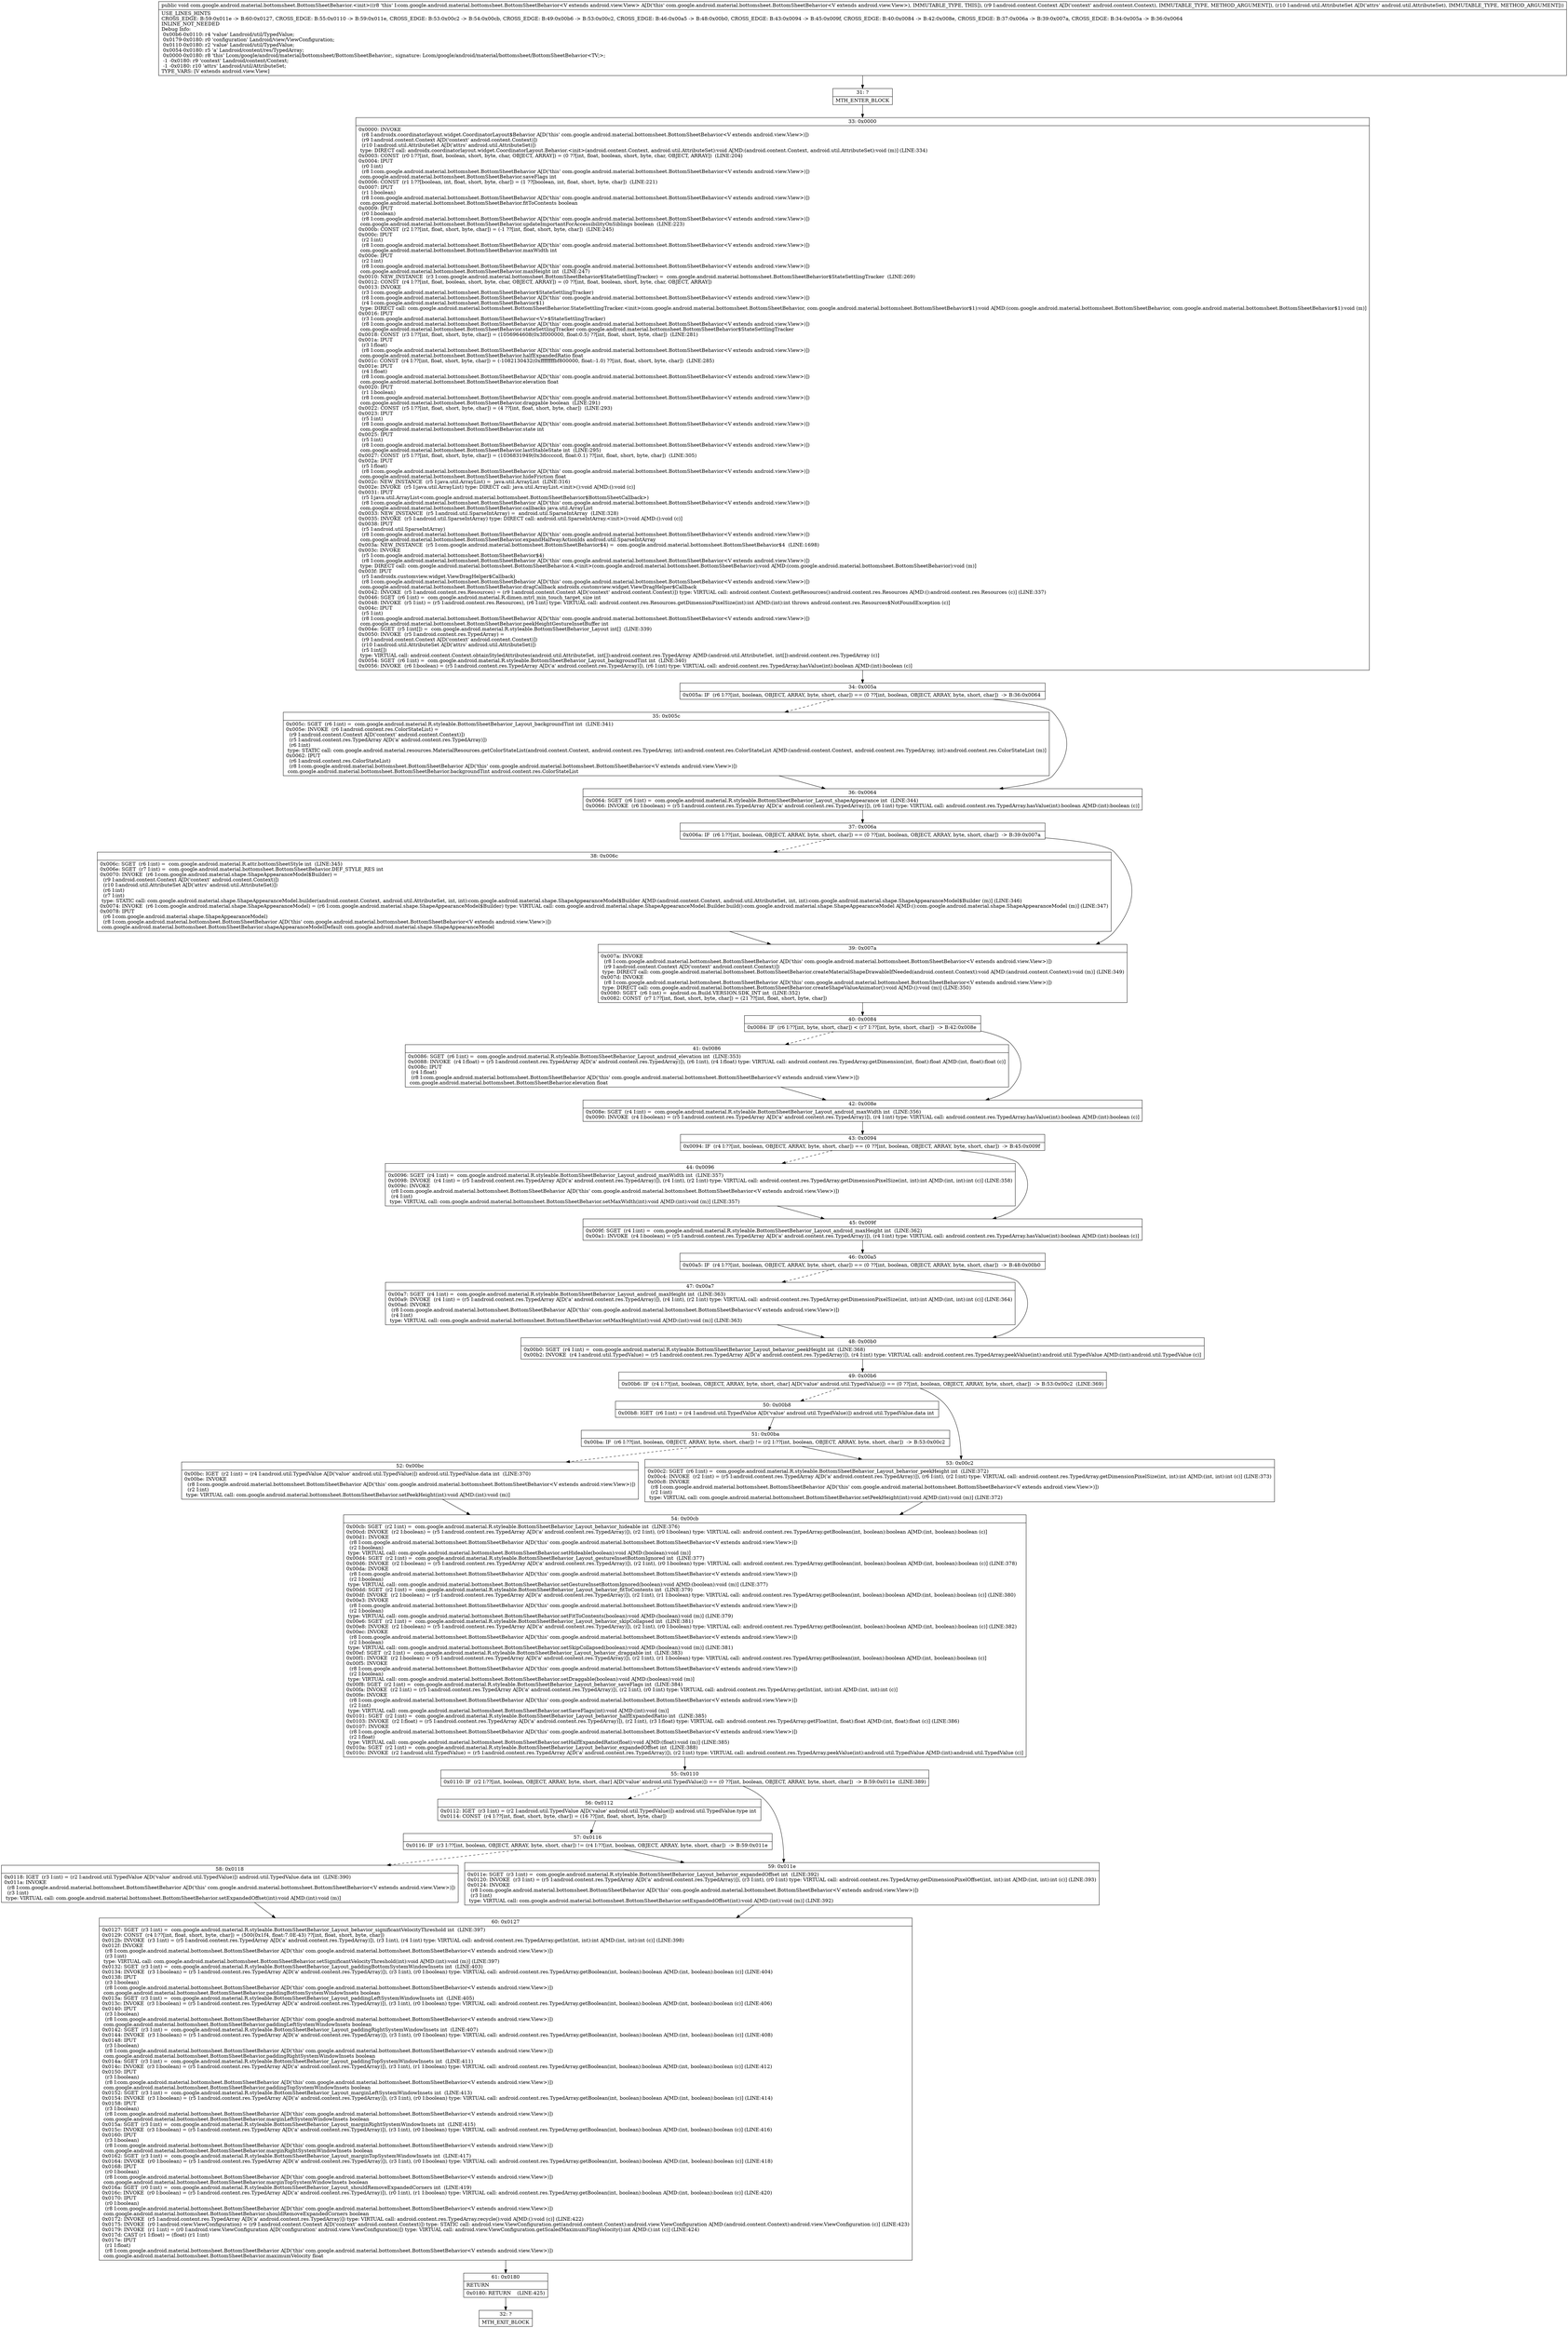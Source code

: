 digraph "CFG forcom.google.android.material.bottomsheet.BottomSheetBehavior.\<init\>(Landroid\/content\/Context;Landroid\/util\/AttributeSet;)V" {
Node_31 [shape=record,label="{31\:\ ?|MTH_ENTER_BLOCK\l}"];
Node_33 [shape=record,label="{33\:\ 0x0000|0x0000: INVOKE  \l  (r8 I:androidx.coordinatorlayout.widget.CoordinatorLayout$Behavior A[D('this' com.google.android.material.bottomsheet.BottomSheetBehavior\<V extends android.view.View\>)])\l  (r9 I:android.content.Context A[D('context' android.content.Context)])\l  (r10 I:android.util.AttributeSet A[D('attrs' android.util.AttributeSet)])\l type: DIRECT call: androidx.coordinatorlayout.widget.CoordinatorLayout.Behavior.\<init\>(android.content.Context, android.util.AttributeSet):void A[MD:(android.content.Context, android.util.AttributeSet):void (m)] (LINE:334)\l0x0003: CONST  (r0 I:??[int, float, boolean, short, byte, char, OBJECT, ARRAY]) = (0 ??[int, float, boolean, short, byte, char, OBJECT, ARRAY])  (LINE:204)\l0x0004: IPUT  \l  (r0 I:int)\l  (r8 I:com.google.android.material.bottomsheet.BottomSheetBehavior A[D('this' com.google.android.material.bottomsheet.BottomSheetBehavior\<V extends android.view.View\>)])\l com.google.android.material.bottomsheet.BottomSheetBehavior.saveFlags int \l0x0006: CONST  (r1 I:??[boolean, int, float, short, byte, char]) = (1 ??[boolean, int, float, short, byte, char])  (LINE:221)\l0x0007: IPUT  \l  (r1 I:boolean)\l  (r8 I:com.google.android.material.bottomsheet.BottomSheetBehavior A[D('this' com.google.android.material.bottomsheet.BottomSheetBehavior\<V extends android.view.View\>)])\l com.google.android.material.bottomsheet.BottomSheetBehavior.fitToContents boolean \l0x0009: IPUT  \l  (r0 I:boolean)\l  (r8 I:com.google.android.material.bottomsheet.BottomSheetBehavior A[D('this' com.google.android.material.bottomsheet.BottomSheetBehavior\<V extends android.view.View\>)])\l com.google.android.material.bottomsheet.BottomSheetBehavior.updateImportantForAccessibilityOnSiblings boolean  (LINE:223)\l0x000b: CONST  (r2 I:??[int, float, short, byte, char]) = (\-1 ??[int, float, short, byte, char])  (LINE:245)\l0x000c: IPUT  \l  (r2 I:int)\l  (r8 I:com.google.android.material.bottomsheet.BottomSheetBehavior A[D('this' com.google.android.material.bottomsheet.BottomSheetBehavior\<V extends android.view.View\>)])\l com.google.android.material.bottomsheet.BottomSheetBehavior.maxWidth int \l0x000e: IPUT  \l  (r2 I:int)\l  (r8 I:com.google.android.material.bottomsheet.BottomSheetBehavior A[D('this' com.google.android.material.bottomsheet.BottomSheetBehavior\<V extends android.view.View\>)])\l com.google.android.material.bottomsheet.BottomSheetBehavior.maxHeight int  (LINE:247)\l0x0010: NEW_INSTANCE  (r3 I:com.google.android.material.bottomsheet.BottomSheetBehavior$StateSettlingTracker) =  com.google.android.material.bottomsheet.BottomSheetBehavior$StateSettlingTracker  (LINE:269)\l0x0012: CONST  (r4 I:??[int, float, boolean, short, byte, char, OBJECT, ARRAY]) = (0 ??[int, float, boolean, short, byte, char, OBJECT, ARRAY]) \l0x0013: INVOKE  \l  (r3 I:com.google.android.material.bottomsheet.BottomSheetBehavior$StateSettlingTracker)\l  (r8 I:com.google.android.material.bottomsheet.BottomSheetBehavior A[D('this' com.google.android.material.bottomsheet.BottomSheetBehavior\<V extends android.view.View\>)])\l  (r4 I:com.google.android.material.bottomsheet.BottomSheetBehavior$1)\l type: DIRECT call: com.google.android.material.bottomsheet.BottomSheetBehavior.StateSettlingTracker.\<init\>(com.google.android.material.bottomsheet.BottomSheetBehavior, com.google.android.material.bottomsheet.BottomSheetBehavior$1):void A[MD:(com.google.android.material.bottomsheet.BottomSheetBehavior, com.google.android.material.bottomsheet.BottomSheetBehavior$1):void (m)]\l0x0016: IPUT  \l  (r3 I:com.google.android.material.bottomsheet.BottomSheetBehavior\<V\>$StateSettlingTracker)\l  (r8 I:com.google.android.material.bottomsheet.BottomSheetBehavior A[D('this' com.google.android.material.bottomsheet.BottomSheetBehavior\<V extends android.view.View\>)])\l com.google.android.material.bottomsheet.BottomSheetBehavior.stateSettlingTracker com.google.android.material.bottomsheet.BottomSheetBehavior$StateSettlingTracker \l0x0018: CONST  (r3 I:??[int, float, short, byte, char]) = (1056964608(0x3f000000, float:0.5) ??[int, float, short, byte, char])  (LINE:281)\l0x001a: IPUT  \l  (r3 I:float)\l  (r8 I:com.google.android.material.bottomsheet.BottomSheetBehavior A[D('this' com.google.android.material.bottomsheet.BottomSheetBehavior\<V extends android.view.View\>)])\l com.google.android.material.bottomsheet.BottomSheetBehavior.halfExpandedRatio float \l0x001c: CONST  (r4 I:??[int, float, short, byte, char]) = (\-1082130432(0xffffffffbf800000, float:\-1.0) ??[int, float, short, byte, char])  (LINE:285)\l0x001e: IPUT  \l  (r4 I:float)\l  (r8 I:com.google.android.material.bottomsheet.BottomSheetBehavior A[D('this' com.google.android.material.bottomsheet.BottomSheetBehavior\<V extends android.view.View\>)])\l com.google.android.material.bottomsheet.BottomSheetBehavior.elevation float \l0x0020: IPUT  \l  (r1 I:boolean)\l  (r8 I:com.google.android.material.bottomsheet.BottomSheetBehavior A[D('this' com.google.android.material.bottomsheet.BottomSheetBehavior\<V extends android.view.View\>)])\l com.google.android.material.bottomsheet.BottomSheetBehavior.draggable boolean  (LINE:291)\l0x0022: CONST  (r5 I:??[int, float, short, byte, char]) = (4 ??[int, float, short, byte, char])  (LINE:293)\l0x0023: IPUT  \l  (r5 I:int)\l  (r8 I:com.google.android.material.bottomsheet.BottomSheetBehavior A[D('this' com.google.android.material.bottomsheet.BottomSheetBehavior\<V extends android.view.View\>)])\l com.google.android.material.bottomsheet.BottomSheetBehavior.state int \l0x0025: IPUT  \l  (r5 I:int)\l  (r8 I:com.google.android.material.bottomsheet.BottomSheetBehavior A[D('this' com.google.android.material.bottomsheet.BottomSheetBehavior\<V extends android.view.View\>)])\l com.google.android.material.bottomsheet.BottomSheetBehavior.lastStableState int  (LINE:295)\l0x0027: CONST  (r5 I:??[int, float, short, byte, char]) = (1036831949(0x3dcccccd, float:0.1) ??[int, float, short, byte, char])  (LINE:305)\l0x002a: IPUT  \l  (r5 I:float)\l  (r8 I:com.google.android.material.bottomsheet.BottomSheetBehavior A[D('this' com.google.android.material.bottomsheet.BottomSheetBehavior\<V extends android.view.View\>)])\l com.google.android.material.bottomsheet.BottomSheetBehavior.hideFriction float \l0x002c: NEW_INSTANCE  (r5 I:java.util.ArrayList) =  java.util.ArrayList  (LINE:316)\l0x002e: INVOKE  (r5 I:java.util.ArrayList) type: DIRECT call: java.util.ArrayList.\<init\>():void A[MD:():void (c)]\l0x0031: IPUT  \l  (r5 I:java.util.ArrayList\<com.google.android.material.bottomsheet.BottomSheetBehavior$BottomSheetCallback\>)\l  (r8 I:com.google.android.material.bottomsheet.BottomSheetBehavior A[D('this' com.google.android.material.bottomsheet.BottomSheetBehavior\<V extends android.view.View\>)])\l com.google.android.material.bottomsheet.BottomSheetBehavior.callbacks java.util.ArrayList \l0x0033: NEW_INSTANCE  (r5 I:android.util.SparseIntArray) =  android.util.SparseIntArray  (LINE:328)\l0x0035: INVOKE  (r5 I:android.util.SparseIntArray) type: DIRECT call: android.util.SparseIntArray.\<init\>():void A[MD:():void (c)]\l0x0038: IPUT  \l  (r5 I:android.util.SparseIntArray)\l  (r8 I:com.google.android.material.bottomsheet.BottomSheetBehavior A[D('this' com.google.android.material.bottomsheet.BottomSheetBehavior\<V extends android.view.View\>)])\l com.google.android.material.bottomsheet.BottomSheetBehavior.expandHalfwayActionIds android.util.SparseIntArray \l0x003a: NEW_INSTANCE  (r5 I:com.google.android.material.bottomsheet.BottomSheetBehavior$4) =  com.google.android.material.bottomsheet.BottomSheetBehavior$4  (LINE:1698)\l0x003c: INVOKE  \l  (r5 I:com.google.android.material.bottomsheet.BottomSheetBehavior$4)\l  (r8 I:com.google.android.material.bottomsheet.BottomSheetBehavior A[D('this' com.google.android.material.bottomsheet.BottomSheetBehavior\<V extends android.view.View\>)])\l type: DIRECT call: com.google.android.material.bottomsheet.BottomSheetBehavior.4.\<init\>(com.google.android.material.bottomsheet.BottomSheetBehavior):void A[MD:(com.google.android.material.bottomsheet.BottomSheetBehavior):void (m)]\l0x003f: IPUT  \l  (r5 I:androidx.customview.widget.ViewDragHelper$Callback)\l  (r8 I:com.google.android.material.bottomsheet.BottomSheetBehavior A[D('this' com.google.android.material.bottomsheet.BottomSheetBehavior\<V extends android.view.View\>)])\l com.google.android.material.bottomsheet.BottomSheetBehavior.dragCallback androidx.customview.widget.ViewDragHelper$Callback \l0x0042: INVOKE  (r5 I:android.content.res.Resources) = (r9 I:android.content.Context A[D('context' android.content.Context)]) type: VIRTUAL call: android.content.Context.getResources():android.content.res.Resources A[MD:():android.content.res.Resources (c)] (LINE:337)\l0x0046: SGET  (r6 I:int) =  com.google.android.material.R.dimen.mtrl_min_touch_target_size int \l0x0048: INVOKE  (r5 I:int) = (r5 I:android.content.res.Resources), (r6 I:int) type: VIRTUAL call: android.content.res.Resources.getDimensionPixelSize(int):int A[MD:(int):int throws android.content.res.Resources$NotFoundException (c)]\l0x004c: IPUT  \l  (r5 I:int)\l  (r8 I:com.google.android.material.bottomsheet.BottomSheetBehavior A[D('this' com.google.android.material.bottomsheet.BottomSheetBehavior\<V extends android.view.View\>)])\l com.google.android.material.bottomsheet.BottomSheetBehavior.peekHeightGestureInsetBuffer int \l0x004e: SGET  (r5 I:int[]) =  com.google.android.material.R.styleable.BottomSheetBehavior_Layout int[]  (LINE:339)\l0x0050: INVOKE  (r5 I:android.content.res.TypedArray) = \l  (r9 I:android.content.Context A[D('context' android.content.Context)])\l  (r10 I:android.util.AttributeSet A[D('attrs' android.util.AttributeSet)])\l  (r5 I:int[])\l type: VIRTUAL call: android.content.Context.obtainStyledAttributes(android.util.AttributeSet, int[]):android.content.res.TypedArray A[MD:(android.util.AttributeSet, int[]):android.content.res.TypedArray (c)]\l0x0054: SGET  (r6 I:int) =  com.google.android.material.R.styleable.BottomSheetBehavior_Layout_backgroundTint int  (LINE:340)\l0x0056: INVOKE  (r6 I:boolean) = (r5 I:android.content.res.TypedArray A[D('a' android.content.res.TypedArray)]), (r6 I:int) type: VIRTUAL call: android.content.res.TypedArray.hasValue(int):boolean A[MD:(int):boolean (c)]\l}"];
Node_34 [shape=record,label="{34\:\ 0x005a|0x005a: IF  (r6 I:??[int, boolean, OBJECT, ARRAY, byte, short, char]) == (0 ??[int, boolean, OBJECT, ARRAY, byte, short, char])  \-\> B:36:0x0064 \l}"];
Node_35 [shape=record,label="{35\:\ 0x005c|0x005c: SGET  (r6 I:int) =  com.google.android.material.R.styleable.BottomSheetBehavior_Layout_backgroundTint int  (LINE:341)\l0x005e: INVOKE  (r6 I:android.content.res.ColorStateList) = \l  (r9 I:android.content.Context A[D('context' android.content.Context)])\l  (r5 I:android.content.res.TypedArray A[D('a' android.content.res.TypedArray)])\l  (r6 I:int)\l type: STATIC call: com.google.android.material.resources.MaterialResources.getColorStateList(android.content.Context, android.content.res.TypedArray, int):android.content.res.ColorStateList A[MD:(android.content.Context, android.content.res.TypedArray, int):android.content.res.ColorStateList (m)]\l0x0062: IPUT  \l  (r6 I:android.content.res.ColorStateList)\l  (r8 I:com.google.android.material.bottomsheet.BottomSheetBehavior A[D('this' com.google.android.material.bottomsheet.BottomSheetBehavior\<V extends android.view.View\>)])\l com.google.android.material.bottomsheet.BottomSheetBehavior.backgroundTint android.content.res.ColorStateList \l}"];
Node_36 [shape=record,label="{36\:\ 0x0064|0x0064: SGET  (r6 I:int) =  com.google.android.material.R.styleable.BottomSheetBehavior_Layout_shapeAppearance int  (LINE:344)\l0x0066: INVOKE  (r6 I:boolean) = (r5 I:android.content.res.TypedArray A[D('a' android.content.res.TypedArray)]), (r6 I:int) type: VIRTUAL call: android.content.res.TypedArray.hasValue(int):boolean A[MD:(int):boolean (c)]\l}"];
Node_37 [shape=record,label="{37\:\ 0x006a|0x006a: IF  (r6 I:??[int, boolean, OBJECT, ARRAY, byte, short, char]) == (0 ??[int, boolean, OBJECT, ARRAY, byte, short, char])  \-\> B:39:0x007a \l}"];
Node_38 [shape=record,label="{38\:\ 0x006c|0x006c: SGET  (r6 I:int) =  com.google.android.material.R.attr.bottomSheetStyle int  (LINE:345)\l0x006e: SGET  (r7 I:int) =  com.google.android.material.bottomsheet.BottomSheetBehavior.DEF_STYLE_RES int \l0x0070: INVOKE  (r6 I:com.google.android.material.shape.ShapeAppearanceModel$Builder) = \l  (r9 I:android.content.Context A[D('context' android.content.Context)])\l  (r10 I:android.util.AttributeSet A[D('attrs' android.util.AttributeSet)])\l  (r6 I:int)\l  (r7 I:int)\l type: STATIC call: com.google.android.material.shape.ShapeAppearanceModel.builder(android.content.Context, android.util.AttributeSet, int, int):com.google.android.material.shape.ShapeAppearanceModel$Builder A[MD:(android.content.Context, android.util.AttributeSet, int, int):com.google.android.material.shape.ShapeAppearanceModel$Builder (m)] (LINE:346)\l0x0074: INVOKE  (r6 I:com.google.android.material.shape.ShapeAppearanceModel) = (r6 I:com.google.android.material.shape.ShapeAppearanceModel$Builder) type: VIRTUAL call: com.google.android.material.shape.ShapeAppearanceModel.Builder.build():com.google.android.material.shape.ShapeAppearanceModel A[MD:():com.google.android.material.shape.ShapeAppearanceModel (m)] (LINE:347)\l0x0078: IPUT  \l  (r6 I:com.google.android.material.shape.ShapeAppearanceModel)\l  (r8 I:com.google.android.material.bottomsheet.BottomSheetBehavior A[D('this' com.google.android.material.bottomsheet.BottomSheetBehavior\<V extends android.view.View\>)])\l com.google.android.material.bottomsheet.BottomSheetBehavior.shapeAppearanceModelDefault com.google.android.material.shape.ShapeAppearanceModel \l}"];
Node_39 [shape=record,label="{39\:\ 0x007a|0x007a: INVOKE  \l  (r8 I:com.google.android.material.bottomsheet.BottomSheetBehavior A[D('this' com.google.android.material.bottomsheet.BottomSheetBehavior\<V extends android.view.View\>)])\l  (r9 I:android.content.Context A[D('context' android.content.Context)])\l type: DIRECT call: com.google.android.material.bottomsheet.BottomSheetBehavior.createMaterialShapeDrawableIfNeeded(android.content.Context):void A[MD:(android.content.Context):void (m)] (LINE:349)\l0x007d: INVOKE  \l  (r8 I:com.google.android.material.bottomsheet.BottomSheetBehavior A[D('this' com.google.android.material.bottomsheet.BottomSheetBehavior\<V extends android.view.View\>)])\l type: DIRECT call: com.google.android.material.bottomsheet.BottomSheetBehavior.createShapeValueAnimator():void A[MD:():void (m)] (LINE:350)\l0x0080: SGET  (r6 I:int) =  android.os.Build.VERSION.SDK_INT int  (LINE:352)\l0x0082: CONST  (r7 I:??[int, float, short, byte, char]) = (21 ??[int, float, short, byte, char]) \l}"];
Node_40 [shape=record,label="{40\:\ 0x0084|0x0084: IF  (r6 I:??[int, byte, short, char]) \< (r7 I:??[int, byte, short, char])  \-\> B:42:0x008e \l}"];
Node_41 [shape=record,label="{41\:\ 0x0086|0x0086: SGET  (r6 I:int) =  com.google.android.material.R.styleable.BottomSheetBehavior_Layout_android_elevation int  (LINE:353)\l0x0088: INVOKE  (r4 I:float) = (r5 I:android.content.res.TypedArray A[D('a' android.content.res.TypedArray)]), (r6 I:int), (r4 I:float) type: VIRTUAL call: android.content.res.TypedArray.getDimension(int, float):float A[MD:(int, float):float (c)]\l0x008c: IPUT  \l  (r4 I:float)\l  (r8 I:com.google.android.material.bottomsheet.BottomSheetBehavior A[D('this' com.google.android.material.bottomsheet.BottomSheetBehavior\<V extends android.view.View\>)])\l com.google.android.material.bottomsheet.BottomSheetBehavior.elevation float \l}"];
Node_42 [shape=record,label="{42\:\ 0x008e|0x008e: SGET  (r4 I:int) =  com.google.android.material.R.styleable.BottomSheetBehavior_Layout_android_maxWidth int  (LINE:356)\l0x0090: INVOKE  (r4 I:boolean) = (r5 I:android.content.res.TypedArray A[D('a' android.content.res.TypedArray)]), (r4 I:int) type: VIRTUAL call: android.content.res.TypedArray.hasValue(int):boolean A[MD:(int):boolean (c)]\l}"];
Node_43 [shape=record,label="{43\:\ 0x0094|0x0094: IF  (r4 I:??[int, boolean, OBJECT, ARRAY, byte, short, char]) == (0 ??[int, boolean, OBJECT, ARRAY, byte, short, char])  \-\> B:45:0x009f \l}"];
Node_44 [shape=record,label="{44\:\ 0x0096|0x0096: SGET  (r4 I:int) =  com.google.android.material.R.styleable.BottomSheetBehavior_Layout_android_maxWidth int  (LINE:357)\l0x0098: INVOKE  (r4 I:int) = (r5 I:android.content.res.TypedArray A[D('a' android.content.res.TypedArray)]), (r4 I:int), (r2 I:int) type: VIRTUAL call: android.content.res.TypedArray.getDimensionPixelSize(int, int):int A[MD:(int, int):int (c)] (LINE:358)\l0x009c: INVOKE  \l  (r8 I:com.google.android.material.bottomsheet.BottomSheetBehavior A[D('this' com.google.android.material.bottomsheet.BottomSheetBehavior\<V extends android.view.View\>)])\l  (r4 I:int)\l type: VIRTUAL call: com.google.android.material.bottomsheet.BottomSheetBehavior.setMaxWidth(int):void A[MD:(int):void (m)] (LINE:357)\l}"];
Node_45 [shape=record,label="{45\:\ 0x009f|0x009f: SGET  (r4 I:int) =  com.google.android.material.R.styleable.BottomSheetBehavior_Layout_android_maxHeight int  (LINE:362)\l0x00a1: INVOKE  (r4 I:boolean) = (r5 I:android.content.res.TypedArray A[D('a' android.content.res.TypedArray)]), (r4 I:int) type: VIRTUAL call: android.content.res.TypedArray.hasValue(int):boolean A[MD:(int):boolean (c)]\l}"];
Node_46 [shape=record,label="{46\:\ 0x00a5|0x00a5: IF  (r4 I:??[int, boolean, OBJECT, ARRAY, byte, short, char]) == (0 ??[int, boolean, OBJECT, ARRAY, byte, short, char])  \-\> B:48:0x00b0 \l}"];
Node_47 [shape=record,label="{47\:\ 0x00a7|0x00a7: SGET  (r4 I:int) =  com.google.android.material.R.styleable.BottomSheetBehavior_Layout_android_maxHeight int  (LINE:363)\l0x00a9: INVOKE  (r4 I:int) = (r5 I:android.content.res.TypedArray A[D('a' android.content.res.TypedArray)]), (r4 I:int), (r2 I:int) type: VIRTUAL call: android.content.res.TypedArray.getDimensionPixelSize(int, int):int A[MD:(int, int):int (c)] (LINE:364)\l0x00ad: INVOKE  \l  (r8 I:com.google.android.material.bottomsheet.BottomSheetBehavior A[D('this' com.google.android.material.bottomsheet.BottomSheetBehavior\<V extends android.view.View\>)])\l  (r4 I:int)\l type: VIRTUAL call: com.google.android.material.bottomsheet.BottomSheetBehavior.setMaxHeight(int):void A[MD:(int):void (m)] (LINE:363)\l}"];
Node_48 [shape=record,label="{48\:\ 0x00b0|0x00b0: SGET  (r4 I:int) =  com.google.android.material.R.styleable.BottomSheetBehavior_Layout_behavior_peekHeight int  (LINE:368)\l0x00b2: INVOKE  (r4 I:android.util.TypedValue) = (r5 I:android.content.res.TypedArray A[D('a' android.content.res.TypedArray)]), (r4 I:int) type: VIRTUAL call: android.content.res.TypedArray.peekValue(int):android.util.TypedValue A[MD:(int):android.util.TypedValue (c)]\l}"];
Node_49 [shape=record,label="{49\:\ 0x00b6|0x00b6: IF  (r4 I:??[int, boolean, OBJECT, ARRAY, byte, short, char] A[D('value' android.util.TypedValue)]) == (0 ??[int, boolean, OBJECT, ARRAY, byte, short, char])  \-\> B:53:0x00c2  (LINE:369)\l}"];
Node_50 [shape=record,label="{50\:\ 0x00b8|0x00b8: IGET  (r6 I:int) = (r4 I:android.util.TypedValue A[D('value' android.util.TypedValue)]) android.util.TypedValue.data int \l}"];
Node_51 [shape=record,label="{51\:\ 0x00ba|0x00ba: IF  (r6 I:??[int, boolean, OBJECT, ARRAY, byte, short, char]) != (r2 I:??[int, boolean, OBJECT, ARRAY, byte, short, char])  \-\> B:53:0x00c2 \l}"];
Node_52 [shape=record,label="{52\:\ 0x00bc|0x00bc: IGET  (r2 I:int) = (r4 I:android.util.TypedValue A[D('value' android.util.TypedValue)]) android.util.TypedValue.data int  (LINE:370)\l0x00be: INVOKE  \l  (r8 I:com.google.android.material.bottomsheet.BottomSheetBehavior A[D('this' com.google.android.material.bottomsheet.BottomSheetBehavior\<V extends android.view.View\>)])\l  (r2 I:int)\l type: VIRTUAL call: com.google.android.material.bottomsheet.BottomSheetBehavior.setPeekHeight(int):void A[MD:(int):void (m)]\l}"];
Node_54 [shape=record,label="{54\:\ 0x00cb|0x00cb: SGET  (r2 I:int) =  com.google.android.material.R.styleable.BottomSheetBehavior_Layout_behavior_hideable int  (LINE:376)\l0x00cd: INVOKE  (r2 I:boolean) = (r5 I:android.content.res.TypedArray A[D('a' android.content.res.TypedArray)]), (r2 I:int), (r0 I:boolean) type: VIRTUAL call: android.content.res.TypedArray.getBoolean(int, boolean):boolean A[MD:(int, boolean):boolean (c)]\l0x00d1: INVOKE  \l  (r8 I:com.google.android.material.bottomsheet.BottomSheetBehavior A[D('this' com.google.android.material.bottomsheet.BottomSheetBehavior\<V extends android.view.View\>)])\l  (r2 I:boolean)\l type: VIRTUAL call: com.google.android.material.bottomsheet.BottomSheetBehavior.setHideable(boolean):void A[MD:(boolean):void (m)]\l0x00d4: SGET  (r2 I:int) =  com.google.android.material.R.styleable.BottomSheetBehavior_Layout_gestureInsetBottomIgnored int  (LINE:377)\l0x00d6: INVOKE  (r2 I:boolean) = (r5 I:android.content.res.TypedArray A[D('a' android.content.res.TypedArray)]), (r2 I:int), (r0 I:boolean) type: VIRTUAL call: android.content.res.TypedArray.getBoolean(int, boolean):boolean A[MD:(int, boolean):boolean (c)] (LINE:378)\l0x00da: INVOKE  \l  (r8 I:com.google.android.material.bottomsheet.BottomSheetBehavior A[D('this' com.google.android.material.bottomsheet.BottomSheetBehavior\<V extends android.view.View\>)])\l  (r2 I:boolean)\l type: VIRTUAL call: com.google.android.material.bottomsheet.BottomSheetBehavior.setGestureInsetBottomIgnored(boolean):void A[MD:(boolean):void (m)] (LINE:377)\l0x00dd: SGET  (r2 I:int) =  com.google.android.material.R.styleable.BottomSheetBehavior_Layout_behavior_fitToContents int  (LINE:379)\l0x00df: INVOKE  (r2 I:boolean) = (r5 I:android.content.res.TypedArray A[D('a' android.content.res.TypedArray)]), (r2 I:int), (r1 I:boolean) type: VIRTUAL call: android.content.res.TypedArray.getBoolean(int, boolean):boolean A[MD:(int, boolean):boolean (c)] (LINE:380)\l0x00e3: INVOKE  \l  (r8 I:com.google.android.material.bottomsheet.BottomSheetBehavior A[D('this' com.google.android.material.bottomsheet.BottomSheetBehavior\<V extends android.view.View\>)])\l  (r2 I:boolean)\l type: VIRTUAL call: com.google.android.material.bottomsheet.BottomSheetBehavior.setFitToContents(boolean):void A[MD:(boolean):void (m)] (LINE:379)\l0x00e6: SGET  (r2 I:int) =  com.google.android.material.R.styleable.BottomSheetBehavior_Layout_behavior_skipCollapsed int  (LINE:381)\l0x00e8: INVOKE  (r2 I:boolean) = (r5 I:android.content.res.TypedArray A[D('a' android.content.res.TypedArray)]), (r2 I:int), (r0 I:boolean) type: VIRTUAL call: android.content.res.TypedArray.getBoolean(int, boolean):boolean A[MD:(int, boolean):boolean (c)] (LINE:382)\l0x00ec: INVOKE  \l  (r8 I:com.google.android.material.bottomsheet.BottomSheetBehavior A[D('this' com.google.android.material.bottomsheet.BottomSheetBehavior\<V extends android.view.View\>)])\l  (r2 I:boolean)\l type: VIRTUAL call: com.google.android.material.bottomsheet.BottomSheetBehavior.setSkipCollapsed(boolean):void A[MD:(boolean):void (m)] (LINE:381)\l0x00ef: SGET  (r2 I:int) =  com.google.android.material.R.styleable.BottomSheetBehavior_Layout_behavior_draggable int  (LINE:383)\l0x00f1: INVOKE  (r2 I:boolean) = (r5 I:android.content.res.TypedArray A[D('a' android.content.res.TypedArray)]), (r2 I:int), (r1 I:boolean) type: VIRTUAL call: android.content.res.TypedArray.getBoolean(int, boolean):boolean A[MD:(int, boolean):boolean (c)]\l0x00f5: INVOKE  \l  (r8 I:com.google.android.material.bottomsheet.BottomSheetBehavior A[D('this' com.google.android.material.bottomsheet.BottomSheetBehavior\<V extends android.view.View\>)])\l  (r2 I:boolean)\l type: VIRTUAL call: com.google.android.material.bottomsheet.BottomSheetBehavior.setDraggable(boolean):void A[MD:(boolean):void (m)]\l0x00f8: SGET  (r2 I:int) =  com.google.android.material.R.styleable.BottomSheetBehavior_Layout_behavior_saveFlags int  (LINE:384)\l0x00fa: INVOKE  (r2 I:int) = (r5 I:android.content.res.TypedArray A[D('a' android.content.res.TypedArray)]), (r2 I:int), (r0 I:int) type: VIRTUAL call: android.content.res.TypedArray.getInt(int, int):int A[MD:(int, int):int (c)]\l0x00fe: INVOKE  \l  (r8 I:com.google.android.material.bottomsheet.BottomSheetBehavior A[D('this' com.google.android.material.bottomsheet.BottomSheetBehavior\<V extends android.view.View\>)])\l  (r2 I:int)\l type: VIRTUAL call: com.google.android.material.bottomsheet.BottomSheetBehavior.setSaveFlags(int):void A[MD:(int):void (m)]\l0x0101: SGET  (r2 I:int) =  com.google.android.material.R.styleable.BottomSheetBehavior_Layout_behavior_halfExpandedRatio int  (LINE:385)\l0x0103: INVOKE  (r2 I:float) = (r5 I:android.content.res.TypedArray A[D('a' android.content.res.TypedArray)]), (r2 I:int), (r3 I:float) type: VIRTUAL call: android.content.res.TypedArray.getFloat(int, float):float A[MD:(int, float):float (c)] (LINE:386)\l0x0107: INVOKE  \l  (r8 I:com.google.android.material.bottomsheet.BottomSheetBehavior A[D('this' com.google.android.material.bottomsheet.BottomSheetBehavior\<V extends android.view.View\>)])\l  (r2 I:float)\l type: VIRTUAL call: com.google.android.material.bottomsheet.BottomSheetBehavior.setHalfExpandedRatio(float):void A[MD:(float):void (m)] (LINE:385)\l0x010a: SGET  (r2 I:int) =  com.google.android.material.R.styleable.BottomSheetBehavior_Layout_behavior_expandedOffset int  (LINE:388)\l0x010c: INVOKE  (r2 I:android.util.TypedValue) = (r5 I:android.content.res.TypedArray A[D('a' android.content.res.TypedArray)]), (r2 I:int) type: VIRTUAL call: android.content.res.TypedArray.peekValue(int):android.util.TypedValue A[MD:(int):android.util.TypedValue (c)]\l}"];
Node_55 [shape=record,label="{55\:\ 0x0110|0x0110: IF  (r2 I:??[int, boolean, OBJECT, ARRAY, byte, short, char] A[D('value' android.util.TypedValue)]) == (0 ??[int, boolean, OBJECT, ARRAY, byte, short, char])  \-\> B:59:0x011e  (LINE:389)\l}"];
Node_56 [shape=record,label="{56\:\ 0x0112|0x0112: IGET  (r3 I:int) = (r2 I:android.util.TypedValue A[D('value' android.util.TypedValue)]) android.util.TypedValue.type int \l0x0114: CONST  (r4 I:??[int, float, short, byte, char]) = (16 ??[int, float, short, byte, char]) \l}"];
Node_57 [shape=record,label="{57\:\ 0x0116|0x0116: IF  (r3 I:??[int, boolean, OBJECT, ARRAY, byte, short, char]) != (r4 I:??[int, boolean, OBJECT, ARRAY, byte, short, char])  \-\> B:59:0x011e \l}"];
Node_58 [shape=record,label="{58\:\ 0x0118|0x0118: IGET  (r3 I:int) = (r2 I:android.util.TypedValue A[D('value' android.util.TypedValue)]) android.util.TypedValue.data int  (LINE:390)\l0x011a: INVOKE  \l  (r8 I:com.google.android.material.bottomsheet.BottomSheetBehavior A[D('this' com.google.android.material.bottomsheet.BottomSheetBehavior\<V extends android.view.View\>)])\l  (r3 I:int)\l type: VIRTUAL call: com.google.android.material.bottomsheet.BottomSheetBehavior.setExpandedOffset(int):void A[MD:(int):void (m)]\l}"];
Node_60 [shape=record,label="{60\:\ 0x0127|0x0127: SGET  (r3 I:int) =  com.google.android.material.R.styleable.BottomSheetBehavior_Layout_behavior_significantVelocityThreshold int  (LINE:397)\l0x0129: CONST  (r4 I:??[int, float, short, byte, char]) = (500(0x1f4, float:7.0E\-43) ??[int, float, short, byte, char]) \l0x012b: INVOKE  (r3 I:int) = (r5 I:android.content.res.TypedArray A[D('a' android.content.res.TypedArray)]), (r3 I:int), (r4 I:int) type: VIRTUAL call: android.content.res.TypedArray.getInt(int, int):int A[MD:(int, int):int (c)] (LINE:398)\l0x012f: INVOKE  \l  (r8 I:com.google.android.material.bottomsheet.BottomSheetBehavior A[D('this' com.google.android.material.bottomsheet.BottomSheetBehavior\<V extends android.view.View\>)])\l  (r3 I:int)\l type: VIRTUAL call: com.google.android.material.bottomsheet.BottomSheetBehavior.setSignificantVelocityThreshold(int):void A[MD:(int):void (m)] (LINE:397)\l0x0132: SGET  (r3 I:int) =  com.google.android.material.R.styleable.BottomSheetBehavior_Layout_paddingBottomSystemWindowInsets int  (LINE:403)\l0x0134: INVOKE  (r3 I:boolean) = (r5 I:android.content.res.TypedArray A[D('a' android.content.res.TypedArray)]), (r3 I:int), (r0 I:boolean) type: VIRTUAL call: android.content.res.TypedArray.getBoolean(int, boolean):boolean A[MD:(int, boolean):boolean (c)] (LINE:404)\l0x0138: IPUT  \l  (r3 I:boolean)\l  (r8 I:com.google.android.material.bottomsheet.BottomSheetBehavior A[D('this' com.google.android.material.bottomsheet.BottomSheetBehavior\<V extends android.view.View\>)])\l com.google.android.material.bottomsheet.BottomSheetBehavior.paddingBottomSystemWindowInsets boolean \l0x013a: SGET  (r3 I:int) =  com.google.android.material.R.styleable.BottomSheetBehavior_Layout_paddingLeftSystemWindowInsets int  (LINE:405)\l0x013c: INVOKE  (r3 I:boolean) = (r5 I:android.content.res.TypedArray A[D('a' android.content.res.TypedArray)]), (r3 I:int), (r0 I:boolean) type: VIRTUAL call: android.content.res.TypedArray.getBoolean(int, boolean):boolean A[MD:(int, boolean):boolean (c)] (LINE:406)\l0x0140: IPUT  \l  (r3 I:boolean)\l  (r8 I:com.google.android.material.bottomsheet.BottomSheetBehavior A[D('this' com.google.android.material.bottomsheet.BottomSheetBehavior\<V extends android.view.View\>)])\l com.google.android.material.bottomsheet.BottomSheetBehavior.paddingLeftSystemWindowInsets boolean \l0x0142: SGET  (r3 I:int) =  com.google.android.material.R.styleable.BottomSheetBehavior_Layout_paddingRightSystemWindowInsets int  (LINE:407)\l0x0144: INVOKE  (r3 I:boolean) = (r5 I:android.content.res.TypedArray A[D('a' android.content.res.TypedArray)]), (r3 I:int), (r0 I:boolean) type: VIRTUAL call: android.content.res.TypedArray.getBoolean(int, boolean):boolean A[MD:(int, boolean):boolean (c)] (LINE:408)\l0x0148: IPUT  \l  (r3 I:boolean)\l  (r8 I:com.google.android.material.bottomsheet.BottomSheetBehavior A[D('this' com.google.android.material.bottomsheet.BottomSheetBehavior\<V extends android.view.View\>)])\l com.google.android.material.bottomsheet.BottomSheetBehavior.paddingRightSystemWindowInsets boolean \l0x014a: SGET  (r3 I:int) =  com.google.android.material.R.styleable.BottomSheetBehavior_Layout_paddingTopSystemWindowInsets int  (LINE:411)\l0x014c: INVOKE  (r3 I:boolean) = (r5 I:android.content.res.TypedArray A[D('a' android.content.res.TypedArray)]), (r3 I:int), (r1 I:boolean) type: VIRTUAL call: android.content.res.TypedArray.getBoolean(int, boolean):boolean A[MD:(int, boolean):boolean (c)] (LINE:412)\l0x0150: IPUT  \l  (r3 I:boolean)\l  (r8 I:com.google.android.material.bottomsheet.BottomSheetBehavior A[D('this' com.google.android.material.bottomsheet.BottomSheetBehavior\<V extends android.view.View\>)])\l com.google.android.material.bottomsheet.BottomSheetBehavior.paddingTopSystemWindowInsets boolean \l0x0152: SGET  (r3 I:int) =  com.google.android.material.R.styleable.BottomSheetBehavior_Layout_marginLeftSystemWindowInsets int  (LINE:413)\l0x0154: INVOKE  (r3 I:boolean) = (r5 I:android.content.res.TypedArray A[D('a' android.content.res.TypedArray)]), (r3 I:int), (r0 I:boolean) type: VIRTUAL call: android.content.res.TypedArray.getBoolean(int, boolean):boolean A[MD:(int, boolean):boolean (c)] (LINE:414)\l0x0158: IPUT  \l  (r3 I:boolean)\l  (r8 I:com.google.android.material.bottomsheet.BottomSheetBehavior A[D('this' com.google.android.material.bottomsheet.BottomSheetBehavior\<V extends android.view.View\>)])\l com.google.android.material.bottomsheet.BottomSheetBehavior.marginLeftSystemWindowInsets boolean \l0x015a: SGET  (r3 I:int) =  com.google.android.material.R.styleable.BottomSheetBehavior_Layout_marginRightSystemWindowInsets int  (LINE:415)\l0x015c: INVOKE  (r3 I:boolean) = (r5 I:android.content.res.TypedArray A[D('a' android.content.res.TypedArray)]), (r3 I:int), (r0 I:boolean) type: VIRTUAL call: android.content.res.TypedArray.getBoolean(int, boolean):boolean A[MD:(int, boolean):boolean (c)] (LINE:416)\l0x0160: IPUT  \l  (r3 I:boolean)\l  (r8 I:com.google.android.material.bottomsheet.BottomSheetBehavior A[D('this' com.google.android.material.bottomsheet.BottomSheetBehavior\<V extends android.view.View\>)])\l com.google.android.material.bottomsheet.BottomSheetBehavior.marginRightSystemWindowInsets boolean \l0x0162: SGET  (r3 I:int) =  com.google.android.material.R.styleable.BottomSheetBehavior_Layout_marginTopSystemWindowInsets int  (LINE:417)\l0x0164: INVOKE  (r0 I:boolean) = (r5 I:android.content.res.TypedArray A[D('a' android.content.res.TypedArray)]), (r3 I:int), (r0 I:boolean) type: VIRTUAL call: android.content.res.TypedArray.getBoolean(int, boolean):boolean A[MD:(int, boolean):boolean (c)] (LINE:418)\l0x0168: IPUT  \l  (r0 I:boolean)\l  (r8 I:com.google.android.material.bottomsheet.BottomSheetBehavior A[D('this' com.google.android.material.bottomsheet.BottomSheetBehavior\<V extends android.view.View\>)])\l com.google.android.material.bottomsheet.BottomSheetBehavior.marginTopSystemWindowInsets boolean \l0x016a: SGET  (r0 I:int) =  com.google.android.material.R.styleable.BottomSheetBehavior_Layout_shouldRemoveExpandedCorners int  (LINE:419)\l0x016c: INVOKE  (r0 I:boolean) = (r5 I:android.content.res.TypedArray A[D('a' android.content.res.TypedArray)]), (r0 I:int), (r1 I:boolean) type: VIRTUAL call: android.content.res.TypedArray.getBoolean(int, boolean):boolean A[MD:(int, boolean):boolean (c)] (LINE:420)\l0x0170: IPUT  \l  (r0 I:boolean)\l  (r8 I:com.google.android.material.bottomsheet.BottomSheetBehavior A[D('this' com.google.android.material.bottomsheet.BottomSheetBehavior\<V extends android.view.View\>)])\l com.google.android.material.bottomsheet.BottomSheetBehavior.shouldRemoveExpandedCorners boolean \l0x0172: INVOKE  (r5 I:android.content.res.TypedArray A[D('a' android.content.res.TypedArray)]) type: VIRTUAL call: android.content.res.TypedArray.recycle():void A[MD:():void (c)] (LINE:422)\l0x0175: INVOKE  (r0 I:android.view.ViewConfiguration) = (r9 I:android.content.Context A[D('context' android.content.Context)]) type: STATIC call: android.view.ViewConfiguration.get(android.content.Context):android.view.ViewConfiguration A[MD:(android.content.Context):android.view.ViewConfiguration (c)] (LINE:423)\l0x0179: INVOKE  (r1 I:int) = (r0 I:android.view.ViewConfiguration A[D('configuration' android.view.ViewConfiguration)]) type: VIRTUAL call: android.view.ViewConfiguration.getScaledMaximumFlingVelocity():int A[MD:():int (c)] (LINE:424)\l0x017d: CAST (r1 I:float) = (float) (r1 I:int) \l0x017e: IPUT  \l  (r1 I:float)\l  (r8 I:com.google.android.material.bottomsheet.BottomSheetBehavior A[D('this' com.google.android.material.bottomsheet.BottomSheetBehavior\<V extends android.view.View\>)])\l com.google.android.material.bottomsheet.BottomSheetBehavior.maximumVelocity float \l}"];
Node_61 [shape=record,label="{61\:\ 0x0180|RETURN\l|0x0180: RETURN    (LINE:425)\l}"];
Node_32 [shape=record,label="{32\:\ ?|MTH_EXIT_BLOCK\l}"];
Node_59 [shape=record,label="{59\:\ 0x011e|0x011e: SGET  (r3 I:int) =  com.google.android.material.R.styleable.BottomSheetBehavior_Layout_behavior_expandedOffset int  (LINE:392)\l0x0120: INVOKE  (r3 I:int) = (r5 I:android.content.res.TypedArray A[D('a' android.content.res.TypedArray)]), (r3 I:int), (r0 I:int) type: VIRTUAL call: android.content.res.TypedArray.getDimensionPixelOffset(int, int):int A[MD:(int, int):int (c)] (LINE:393)\l0x0124: INVOKE  \l  (r8 I:com.google.android.material.bottomsheet.BottomSheetBehavior A[D('this' com.google.android.material.bottomsheet.BottomSheetBehavior\<V extends android.view.View\>)])\l  (r3 I:int)\l type: VIRTUAL call: com.google.android.material.bottomsheet.BottomSheetBehavior.setExpandedOffset(int):void A[MD:(int):void (m)] (LINE:392)\l}"];
Node_53 [shape=record,label="{53\:\ 0x00c2|0x00c2: SGET  (r6 I:int) =  com.google.android.material.R.styleable.BottomSheetBehavior_Layout_behavior_peekHeight int  (LINE:372)\l0x00c4: INVOKE  (r2 I:int) = (r5 I:android.content.res.TypedArray A[D('a' android.content.res.TypedArray)]), (r6 I:int), (r2 I:int) type: VIRTUAL call: android.content.res.TypedArray.getDimensionPixelSize(int, int):int A[MD:(int, int):int (c)] (LINE:373)\l0x00c8: INVOKE  \l  (r8 I:com.google.android.material.bottomsheet.BottomSheetBehavior A[D('this' com.google.android.material.bottomsheet.BottomSheetBehavior\<V extends android.view.View\>)])\l  (r2 I:int)\l type: VIRTUAL call: com.google.android.material.bottomsheet.BottomSheetBehavior.setPeekHeight(int):void A[MD:(int):void (m)] (LINE:372)\l}"];
MethodNode[shape=record,label="{public void com.google.android.material.bottomsheet.BottomSheetBehavior.\<init\>((r8 'this' I:com.google.android.material.bottomsheet.BottomSheetBehavior\<V extends android.view.View\> A[D('this' com.google.android.material.bottomsheet.BottomSheetBehavior\<V extends android.view.View\>), IMMUTABLE_TYPE, THIS]), (r9 I:android.content.Context A[D('context' android.content.Context), IMMUTABLE_TYPE, METHOD_ARGUMENT]), (r10 I:android.util.AttributeSet A[D('attrs' android.util.AttributeSet), IMMUTABLE_TYPE, METHOD_ARGUMENT]))  | USE_LINES_HINTS\lCROSS_EDGE: B:59:0x011e \-\> B:60:0x0127, CROSS_EDGE: B:55:0x0110 \-\> B:59:0x011e, CROSS_EDGE: B:53:0x00c2 \-\> B:54:0x00cb, CROSS_EDGE: B:49:0x00b6 \-\> B:53:0x00c2, CROSS_EDGE: B:46:0x00a5 \-\> B:48:0x00b0, CROSS_EDGE: B:43:0x0094 \-\> B:45:0x009f, CROSS_EDGE: B:40:0x0084 \-\> B:42:0x008e, CROSS_EDGE: B:37:0x006a \-\> B:39:0x007a, CROSS_EDGE: B:34:0x005a \-\> B:36:0x0064\lINLINE_NOT_NEEDED\lDebug Info:\l  0x00b6\-0x0110: r4 'value' Landroid\/util\/TypedValue;\l  0x0179\-0x0180: r0 'configuration' Landroid\/view\/ViewConfiguration;\l  0x0110\-0x0180: r2 'value' Landroid\/util\/TypedValue;\l  0x0054\-0x0180: r5 'a' Landroid\/content\/res\/TypedArray;\l  0x0000\-0x0180: r8 'this' Lcom\/google\/android\/material\/bottomsheet\/BottomSheetBehavior;, signature: Lcom\/google\/android\/material\/bottomsheet\/BottomSheetBehavior\<TV;\>;\l  \-1 \-0x0180: r9 'context' Landroid\/content\/Context;\l  \-1 \-0x0180: r10 'attrs' Landroid\/util\/AttributeSet;\lTYPE_VARS: [V extends android.view.View]\l}"];
MethodNode -> Node_31;Node_31 -> Node_33;
Node_33 -> Node_34;
Node_34 -> Node_35[style=dashed];
Node_34 -> Node_36;
Node_35 -> Node_36;
Node_36 -> Node_37;
Node_37 -> Node_38[style=dashed];
Node_37 -> Node_39;
Node_38 -> Node_39;
Node_39 -> Node_40;
Node_40 -> Node_41[style=dashed];
Node_40 -> Node_42;
Node_41 -> Node_42;
Node_42 -> Node_43;
Node_43 -> Node_44[style=dashed];
Node_43 -> Node_45;
Node_44 -> Node_45;
Node_45 -> Node_46;
Node_46 -> Node_47[style=dashed];
Node_46 -> Node_48;
Node_47 -> Node_48;
Node_48 -> Node_49;
Node_49 -> Node_50[style=dashed];
Node_49 -> Node_53;
Node_50 -> Node_51;
Node_51 -> Node_52[style=dashed];
Node_51 -> Node_53;
Node_52 -> Node_54;
Node_54 -> Node_55;
Node_55 -> Node_56[style=dashed];
Node_55 -> Node_59;
Node_56 -> Node_57;
Node_57 -> Node_58[style=dashed];
Node_57 -> Node_59;
Node_58 -> Node_60;
Node_60 -> Node_61;
Node_61 -> Node_32;
Node_59 -> Node_60;
Node_53 -> Node_54;
}


